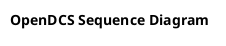 @startuml

/' OpenDCS UML Sequence Diagram
 '
 ' XXX Add something.
 '/

title OpenDCS Sequence Diagram

@enduml
